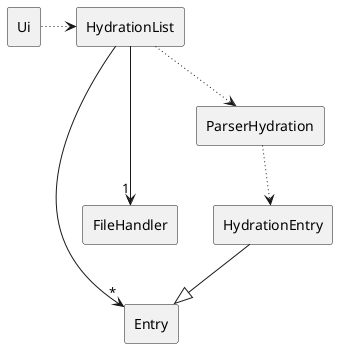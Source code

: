 @startuml

rectangle HydrationList
rectangle HydrationEntry

rectangle Entry
rectangle FileHandler
rectangle Ui
rectangle ParserHydration

HydrationList --> "*" Entry
HydrationList ---> "1" FileHandler
HydrationList --[dotted]> ParserHydration

Ui -[dotted]> HydrationList

HydrationEntry --|> Entry

ParserHydration -[dotted]-> HydrationEntry

@enduml
